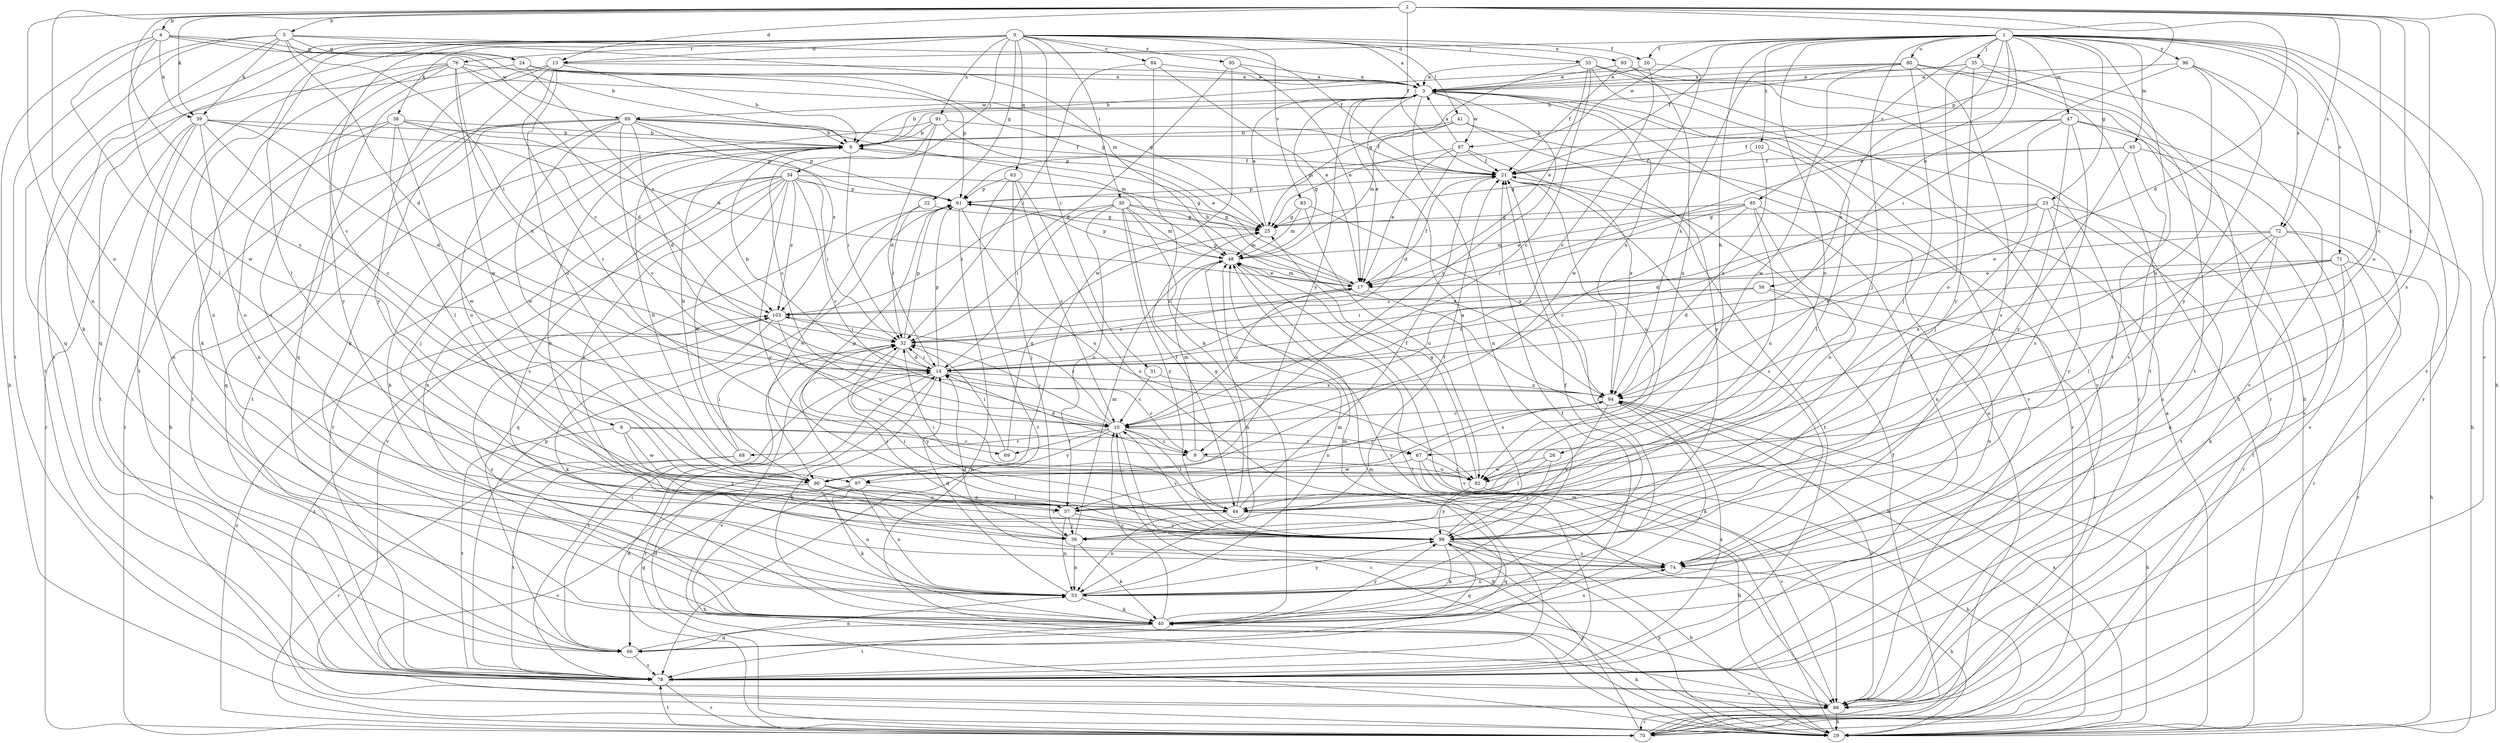 strict digraph  {
0;
1;
2;
3;
4;
5;
6;
8;
9;
10;
13;
14;
17;
20;
21;
22;
23;
24;
25;
26;
29;
30;
31;
32;
33;
34;
35;
36;
38;
39;
40;
41;
44;
45;
47;
48;
53;
56;
57;
61;
63;
66;
67;
68;
69;
70;
71;
72;
74;
76;
78;
80;
82;
83;
84;
85;
86;
87;
89;
90;
91;
93;
94;
95;
96;
97;
98;
102;
103;
0 -> 3  [label=a];
0 -> 8  [label=c];
0 -> 13  [label=d];
0 -> 20  [label=f];
0 -> 22  [label=g];
0 -> 30  [label=i];
0 -> 31  [label=i];
0 -> 33  [label=j];
0 -> 34  [label=j];
0 -> 38  [label=k];
0 -> 41  [label=l];
0 -> 44  [label=l];
0 -> 53  [label=n];
0 -> 63  [label=q];
0 -> 66  [label=q];
0 -> 76  [label=t];
0 -> 78  [label=t];
0 -> 83  [label=v];
0 -> 84  [label=v];
0 -> 91  [label=x];
0 -> 93  [label=x];
0 -> 95  [label=y];
1 -> 13  [label=d];
1 -> 17  [label=e];
1 -> 20  [label=f];
1 -> 21  [label=f];
1 -> 23  [label=g];
1 -> 26  [label=h];
1 -> 29  [label=h];
1 -> 35  [label=j];
1 -> 36  [label=j];
1 -> 45  [label=m];
1 -> 47  [label=m];
1 -> 56  [label=o];
1 -> 57  [label=o];
1 -> 71  [label=s];
1 -> 72  [label=s];
1 -> 78  [label=t];
1 -> 80  [label=u];
1 -> 82  [label=u];
1 -> 85  [label=v];
1 -> 86  [label=v];
1 -> 87  [label=w];
1 -> 94  [label=x];
1 -> 96  [label=y];
1 -> 102  [label=z];
2 -> 4  [label=b];
2 -> 5  [label=b];
2 -> 9  [label=c];
2 -> 13  [label=d];
2 -> 14  [label=d];
2 -> 21  [label=f];
2 -> 39  [label=k];
2 -> 53  [label=n];
2 -> 57  [label=o];
2 -> 61  [label=p];
2 -> 67  [label=r];
2 -> 72  [label=s];
2 -> 74  [label=s];
2 -> 86  [label=v];
2 -> 97  [label=y];
3 -> 6  [label=b];
3 -> 9  [label=c];
3 -> 17  [label=e];
3 -> 48  [label=m];
3 -> 53  [label=n];
3 -> 86  [label=v];
3 -> 87  [label=w];
3 -> 89  [label=w];
3 -> 94  [label=x];
3 -> 97  [label=y];
4 -> 6  [label=b];
4 -> 24  [label=g];
4 -> 29  [label=h];
4 -> 39  [label=k];
4 -> 44  [label=l];
4 -> 89  [label=w];
4 -> 90  [label=w];
5 -> 14  [label=d];
5 -> 21  [label=f];
5 -> 24  [label=g];
5 -> 32  [label=i];
5 -> 39  [label=k];
5 -> 40  [label=k];
5 -> 48  [label=m];
5 -> 66  [label=q];
5 -> 78  [label=t];
6 -> 21  [label=f];
6 -> 32  [label=i];
6 -> 36  [label=j];
8 -> 9  [label=c];
8 -> 36  [label=j];
8 -> 67  [label=r];
8 -> 78  [label=t];
8 -> 90  [label=w];
9 -> 14  [label=d];
9 -> 48  [label=m];
9 -> 82  [label=u];
10 -> 9  [label=c];
10 -> 29  [label=h];
10 -> 32  [label=i];
10 -> 44  [label=l];
10 -> 67  [label=r];
10 -> 68  [label=r];
10 -> 69  [label=r];
10 -> 97  [label=y];
10 -> 103  [label=z];
13 -> 3  [label=a];
13 -> 6  [label=b];
13 -> 40  [label=k];
13 -> 66  [label=q];
13 -> 69  [label=r];
13 -> 82  [label=u];
13 -> 98  [label=y];
14 -> 6  [label=b];
14 -> 9  [label=c];
14 -> 17  [label=e];
14 -> 32  [label=i];
14 -> 40  [label=k];
14 -> 61  [label=p];
14 -> 70  [label=r];
14 -> 78  [label=t];
14 -> 94  [label=x];
17 -> 6  [label=b];
17 -> 10  [label=c];
17 -> 21  [label=f];
17 -> 29  [label=h];
17 -> 48  [label=m];
17 -> 61  [label=p];
17 -> 103  [label=z];
20 -> 3  [label=a];
20 -> 10  [label=c];
20 -> 90  [label=w];
21 -> 61  [label=p];
21 -> 74  [label=s];
21 -> 78  [label=t];
21 -> 82  [label=u];
22 -> 25  [label=g];
22 -> 32  [label=i];
22 -> 90  [label=w];
23 -> 14  [label=d];
23 -> 25  [label=g];
23 -> 44  [label=l];
23 -> 70  [label=r];
23 -> 78  [label=t];
23 -> 94  [label=x];
23 -> 98  [label=y];
24 -> 3  [label=a];
24 -> 25  [label=g];
24 -> 61  [label=p];
24 -> 78  [label=t];
24 -> 103  [label=z];
25 -> 3  [label=a];
25 -> 48  [label=m];
26 -> 44  [label=l];
26 -> 90  [label=w];
26 -> 98  [label=y];
29 -> 3  [label=a];
29 -> 14  [label=d];
29 -> 40  [label=k];
29 -> 48  [label=m];
29 -> 94  [label=x];
29 -> 98  [label=y];
30 -> 25  [label=g];
30 -> 32  [label=i];
30 -> 44  [label=l];
30 -> 48  [label=m];
30 -> 57  [label=o];
30 -> 86  [label=v];
30 -> 94  [label=x];
30 -> 98  [label=y];
30 -> 103  [label=z];
31 -> 10  [label=c];
31 -> 94  [label=x];
32 -> 14  [label=d];
32 -> 61  [label=p];
32 -> 86  [label=v];
32 -> 98  [label=y];
33 -> 3  [label=a];
33 -> 10  [label=c];
33 -> 17  [label=e];
33 -> 25  [label=g];
33 -> 29  [label=h];
33 -> 70  [label=r];
33 -> 86  [label=v];
34 -> 10  [label=c];
34 -> 25  [label=g];
34 -> 32  [label=i];
34 -> 36  [label=j];
34 -> 53  [label=n];
34 -> 61  [label=p];
34 -> 74  [label=s];
34 -> 78  [label=t];
34 -> 86  [label=v];
34 -> 90  [label=w];
34 -> 98  [label=y];
34 -> 103  [label=z];
35 -> 3  [label=a];
35 -> 6  [label=b];
35 -> 57  [label=o];
35 -> 78  [label=t];
35 -> 86  [label=v];
35 -> 98  [label=y];
36 -> 21  [label=f];
36 -> 32  [label=i];
36 -> 40  [label=k];
36 -> 48  [label=m];
36 -> 53  [label=n];
38 -> 6  [label=b];
38 -> 17  [label=e];
38 -> 44  [label=l];
38 -> 53  [label=n];
38 -> 70  [label=r];
38 -> 90  [label=w];
38 -> 103  [label=z];
39 -> 6  [label=b];
39 -> 10  [label=c];
39 -> 14  [label=d];
39 -> 53  [label=n];
39 -> 57  [label=o];
39 -> 61  [label=p];
39 -> 70  [label=r];
39 -> 78  [label=t];
40 -> 6  [label=b];
40 -> 10  [label=c];
40 -> 21  [label=f];
40 -> 48  [label=m];
40 -> 66  [label=q];
40 -> 74  [label=s];
40 -> 78  [label=t];
40 -> 98  [label=y];
40 -> 103  [label=z];
41 -> 6  [label=b];
41 -> 48  [label=m];
41 -> 61  [label=p];
41 -> 70  [label=r];
41 -> 98  [label=y];
44 -> 21  [label=f];
44 -> 25  [label=g];
44 -> 32  [label=i];
44 -> 53  [label=n];
44 -> 66  [label=q];
45 -> 21  [label=f];
45 -> 25  [label=g];
45 -> 44  [label=l];
45 -> 74  [label=s];
45 -> 86  [label=v];
47 -> 6  [label=b];
47 -> 21  [label=f];
47 -> 29  [label=h];
47 -> 36  [label=j];
47 -> 74  [label=s];
47 -> 86  [label=v];
47 -> 98  [label=y];
48 -> 17  [label=e];
48 -> 53  [label=n];
48 -> 61  [label=p];
48 -> 78  [label=t];
48 -> 86  [label=v];
53 -> 14  [label=d];
53 -> 21  [label=f];
53 -> 40  [label=k];
53 -> 48  [label=m];
53 -> 98  [label=y];
56 -> 14  [label=d];
56 -> 32  [label=i];
56 -> 53  [label=n];
56 -> 86  [label=v];
56 -> 103  [label=z];
57 -> 36  [label=j];
57 -> 53  [label=n];
57 -> 98  [label=y];
61 -> 25  [label=g];
61 -> 29  [label=h];
61 -> 66  [label=q];
61 -> 82  [label=u];
63 -> 10  [label=c];
63 -> 36  [label=j];
63 -> 61  [label=p];
63 -> 74  [label=s];
63 -> 78  [label=t];
66 -> 21  [label=f];
66 -> 32  [label=i];
66 -> 53  [label=n];
66 -> 78  [label=t];
67 -> 29  [label=h];
67 -> 82  [label=u];
67 -> 86  [label=v];
67 -> 90  [label=w];
67 -> 94  [label=x];
68 -> 6  [label=b];
68 -> 32  [label=i];
68 -> 70  [label=r];
68 -> 78  [label=t];
69 -> 25  [label=g];
69 -> 32  [label=i];
70 -> 3  [label=a];
70 -> 14  [label=d];
70 -> 21  [label=f];
70 -> 78  [label=t];
70 -> 98  [label=y];
70 -> 103  [label=z];
71 -> 14  [label=d];
71 -> 17  [label=e];
71 -> 29  [label=h];
71 -> 40  [label=k];
71 -> 70  [label=r];
71 -> 94  [label=x];
72 -> 17  [label=e];
72 -> 40  [label=k];
72 -> 44  [label=l];
72 -> 48  [label=m];
72 -> 70  [label=r];
72 -> 74  [label=s];
72 -> 78  [label=t];
74 -> 14  [label=d];
74 -> 29  [label=h];
74 -> 53  [label=n];
76 -> 3  [label=a];
76 -> 14  [label=d];
76 -> 25  [label=g];
76 -> 40  [label=k];
76 -> 74  [label=s];
76 -> 78  [label=t];
76 -> 90  [label=w];
76 -> 94  [label=x];
76 -> 98  [label=y];
78 -> 48  [label=m];
78 -> 61  [label=p];
78 -> 70  [label=r];
78 -> 86  [label=v];
78 -> 94  [label=x];
80 -> 3  [label=a];
80 -> 6  [label=b];
80 -> 36  [label=j];
80 -> 70  [label=r];
80 -> 74  [label=s];
80 -> 78  [label=t];
80 -> 90  [label=w];
80 -> 94  [label=x];
82 -> 25  [label=g];
82 -> 29  [label=h];
82 -> 98  [label=y];
83 -> 25  [label=g];
83 -> 48  [label=m];
83 -> 82  [label=u];
83 -> 94  [label=x];
84 -> 3  [label=a];
84 -> 17  [label=e];
84 -> 32  [label=i];
84 -> 40  [label=k];
85 -> 10  [label=c];
85 -> 17  [label=e];
85 -> 25  [label=g];
85 -> 32  [label=i];
85 -> 53  [label=n];
85 -> 57  [label=o];
85 -> 82  [label=u];
86 -> 10  [label=c];
86 -> 29  [label=h];
86 -> 70  [label=r];
86 -> 103  [label=z];
87 -> 3  [label=a];
87 -> 14  [label=d];
87 -> 17  [label=e];
87 -> 21  [label=f];
87 -> 25  [label=g];
87 -> 94  [label=x];
89 -> 6  [label=b];
89 -> 10  [label=c];
89 -> 14  [label=d];
89 -> 21  [label=f];
89 -> 29  [label=h];
89 -> 48  [label=m];
89 -> 57  [label=o];
89 -> 61  [label=p];
89 -> 66  [label=q];
89 -> 78  [label=t];
89 -> 90  [label=w];
89 -> 103  [label=z];
90 -> 6  [label=b];
90 -> 44  [label=l];
90 -> 53  [label=n];
90 -> 57  [label=o];
90 -> 86  [label=v];
90 -> 98  [label=y];
91 -> 6  [label=b];
91 -> 10  [label=c];
91 -> 14  [label=d];
91 -> 17  [label=e];
91 -> 21  [label=f];
91 -> 78  [label=t];
93 -> 3  [label=a];
93 -> 21  [label=f];
93 -> 29  [label=h];
93 -> 82  [label=u];
94 -> 10  [label=c];
94 -> 29  [label=h];
94 -> 40  [label=k];
94 -> 57  [label=o];
94 -> 86  [label=v];
94 -> 98  [label=y];
95 -> 3  [label=a];
95 -> 14  [label=d];
95 -> 17  [label=e];
95 -> 90  [label=w];
96 -> 3  [label=a];
96 -> 32  [label=i];
96 -> 70  [label=r];
96 -> 82  [label=u];
96 -> 98  [label=y];
97 -> 29  [label=h];
97 -> 40  [label=k];
97 -> 53  [label=n];
97 -> 57  [label=o];
97 -> 61  [label=p];
97 -> 66  [label=q];
98 -> 3  [label=a];
98 -> 6  [label=b];
98 -> 10  [label=c];
98 -> 29  [label=h];
98 -> 32  [label=i];
98 -> 40  [label=k];
98 -> 66  [label=q];
98 -> 74  [label=s];
102 -> 21  [label=f];
102 -> 44  [label=l];
102 -> 94  [label=x];
103 -> 32  [label=i];
103 -> 40  [label=k];
103 -> 82  [label=u];
}
